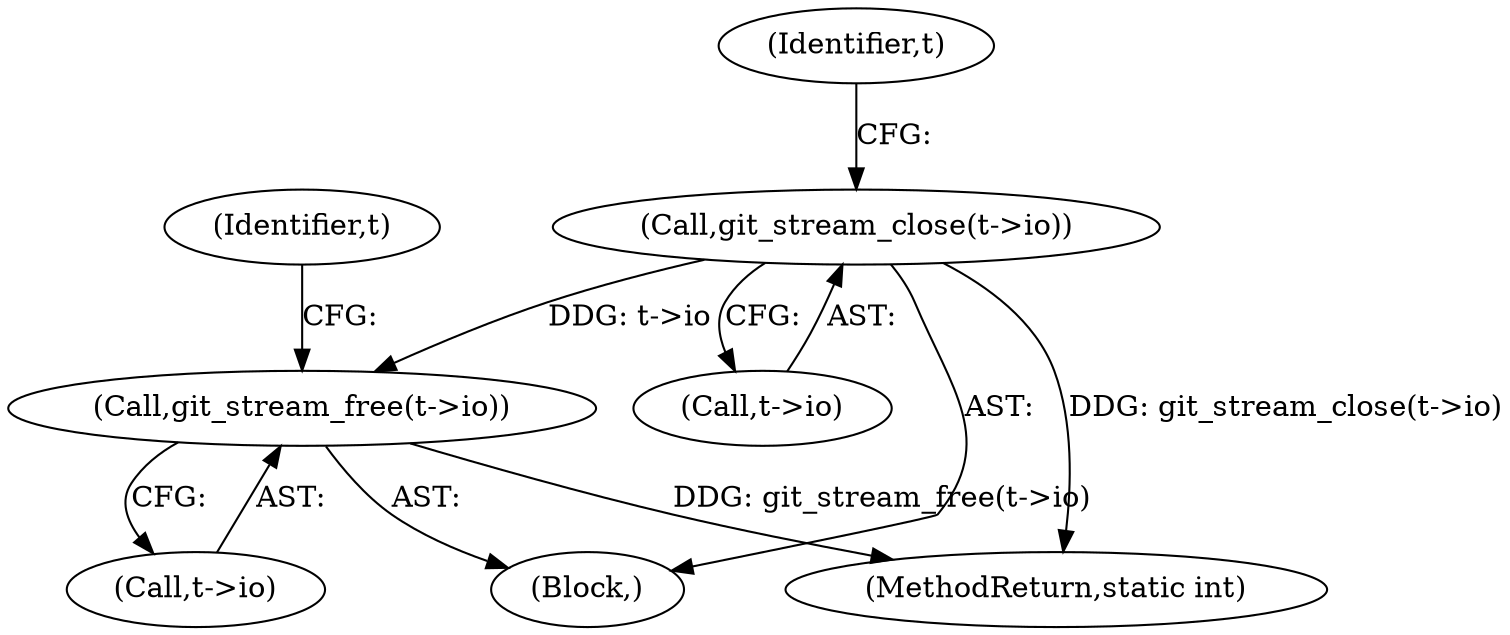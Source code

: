 digraph "0_libgit2_b5c6a1b407b7f8b952bded2789593b68b1876211@API" {
"1000126" [label="(Call,git_stream_close(t->io))"];
"1000130" [label="(Call,git_stream_free(t->io))"];
"1000127" [label="(Call,t->io)"];
"1000130" [label="(Call,git_stream_free(t->io))"];
"1000125" [label="(Block,)"];
"1000131" [label="(Call,t->io)"];
"1000132" [label="(Identifier,t)"];
"1000326" [label="(MethodReturn,static int)"];
"1000136" [label="(Identifier,t)"];
"1000126" [label="(Call,git_stream_close(t->io))"];
"1000126" -> "1000125"  [label="AST: "];
"1000126" -> "1000127"  [label="CFG: "];
"1000127" -> "1000126"  [label="AST: "];
"1000132" -> "1000126"  [label="CFG: "];
"1000126" -> "1000326"  [label="DDG: git_stream_close(t->io)"];
"1000126" -> "1000130"  [label="DDG: t->io"];
"1000130" -> "1000125"  [label="AST: "];
"1000130" -> "1000131"  [label="CFG: "];
"1000131" -> "1000130"  [label="AST: "];
"1000136" -> "1000130"  [label="CFG: "];
"1000130" -> "1000326"  [label="DDG: git_stream_free(t->io)"];
}
